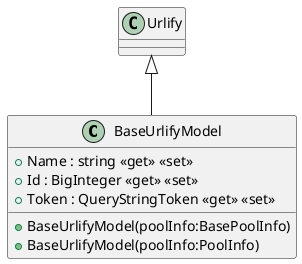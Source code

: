 @startuml
class BaseUrlifyModel {
    + Name : string <<get>> <<set>>
    + Id : BigInteger <<get>> <<set>>
    + Token : QueryStringToken <<get>> <<set>>
    + BaseUrlifyModel(poolInfo:BasePoolInfo)
    + BaseUrlifyModel(poolInfo:PoolInfo)
}
Urlify <|-- BaseUrlifyModel
@enduml
